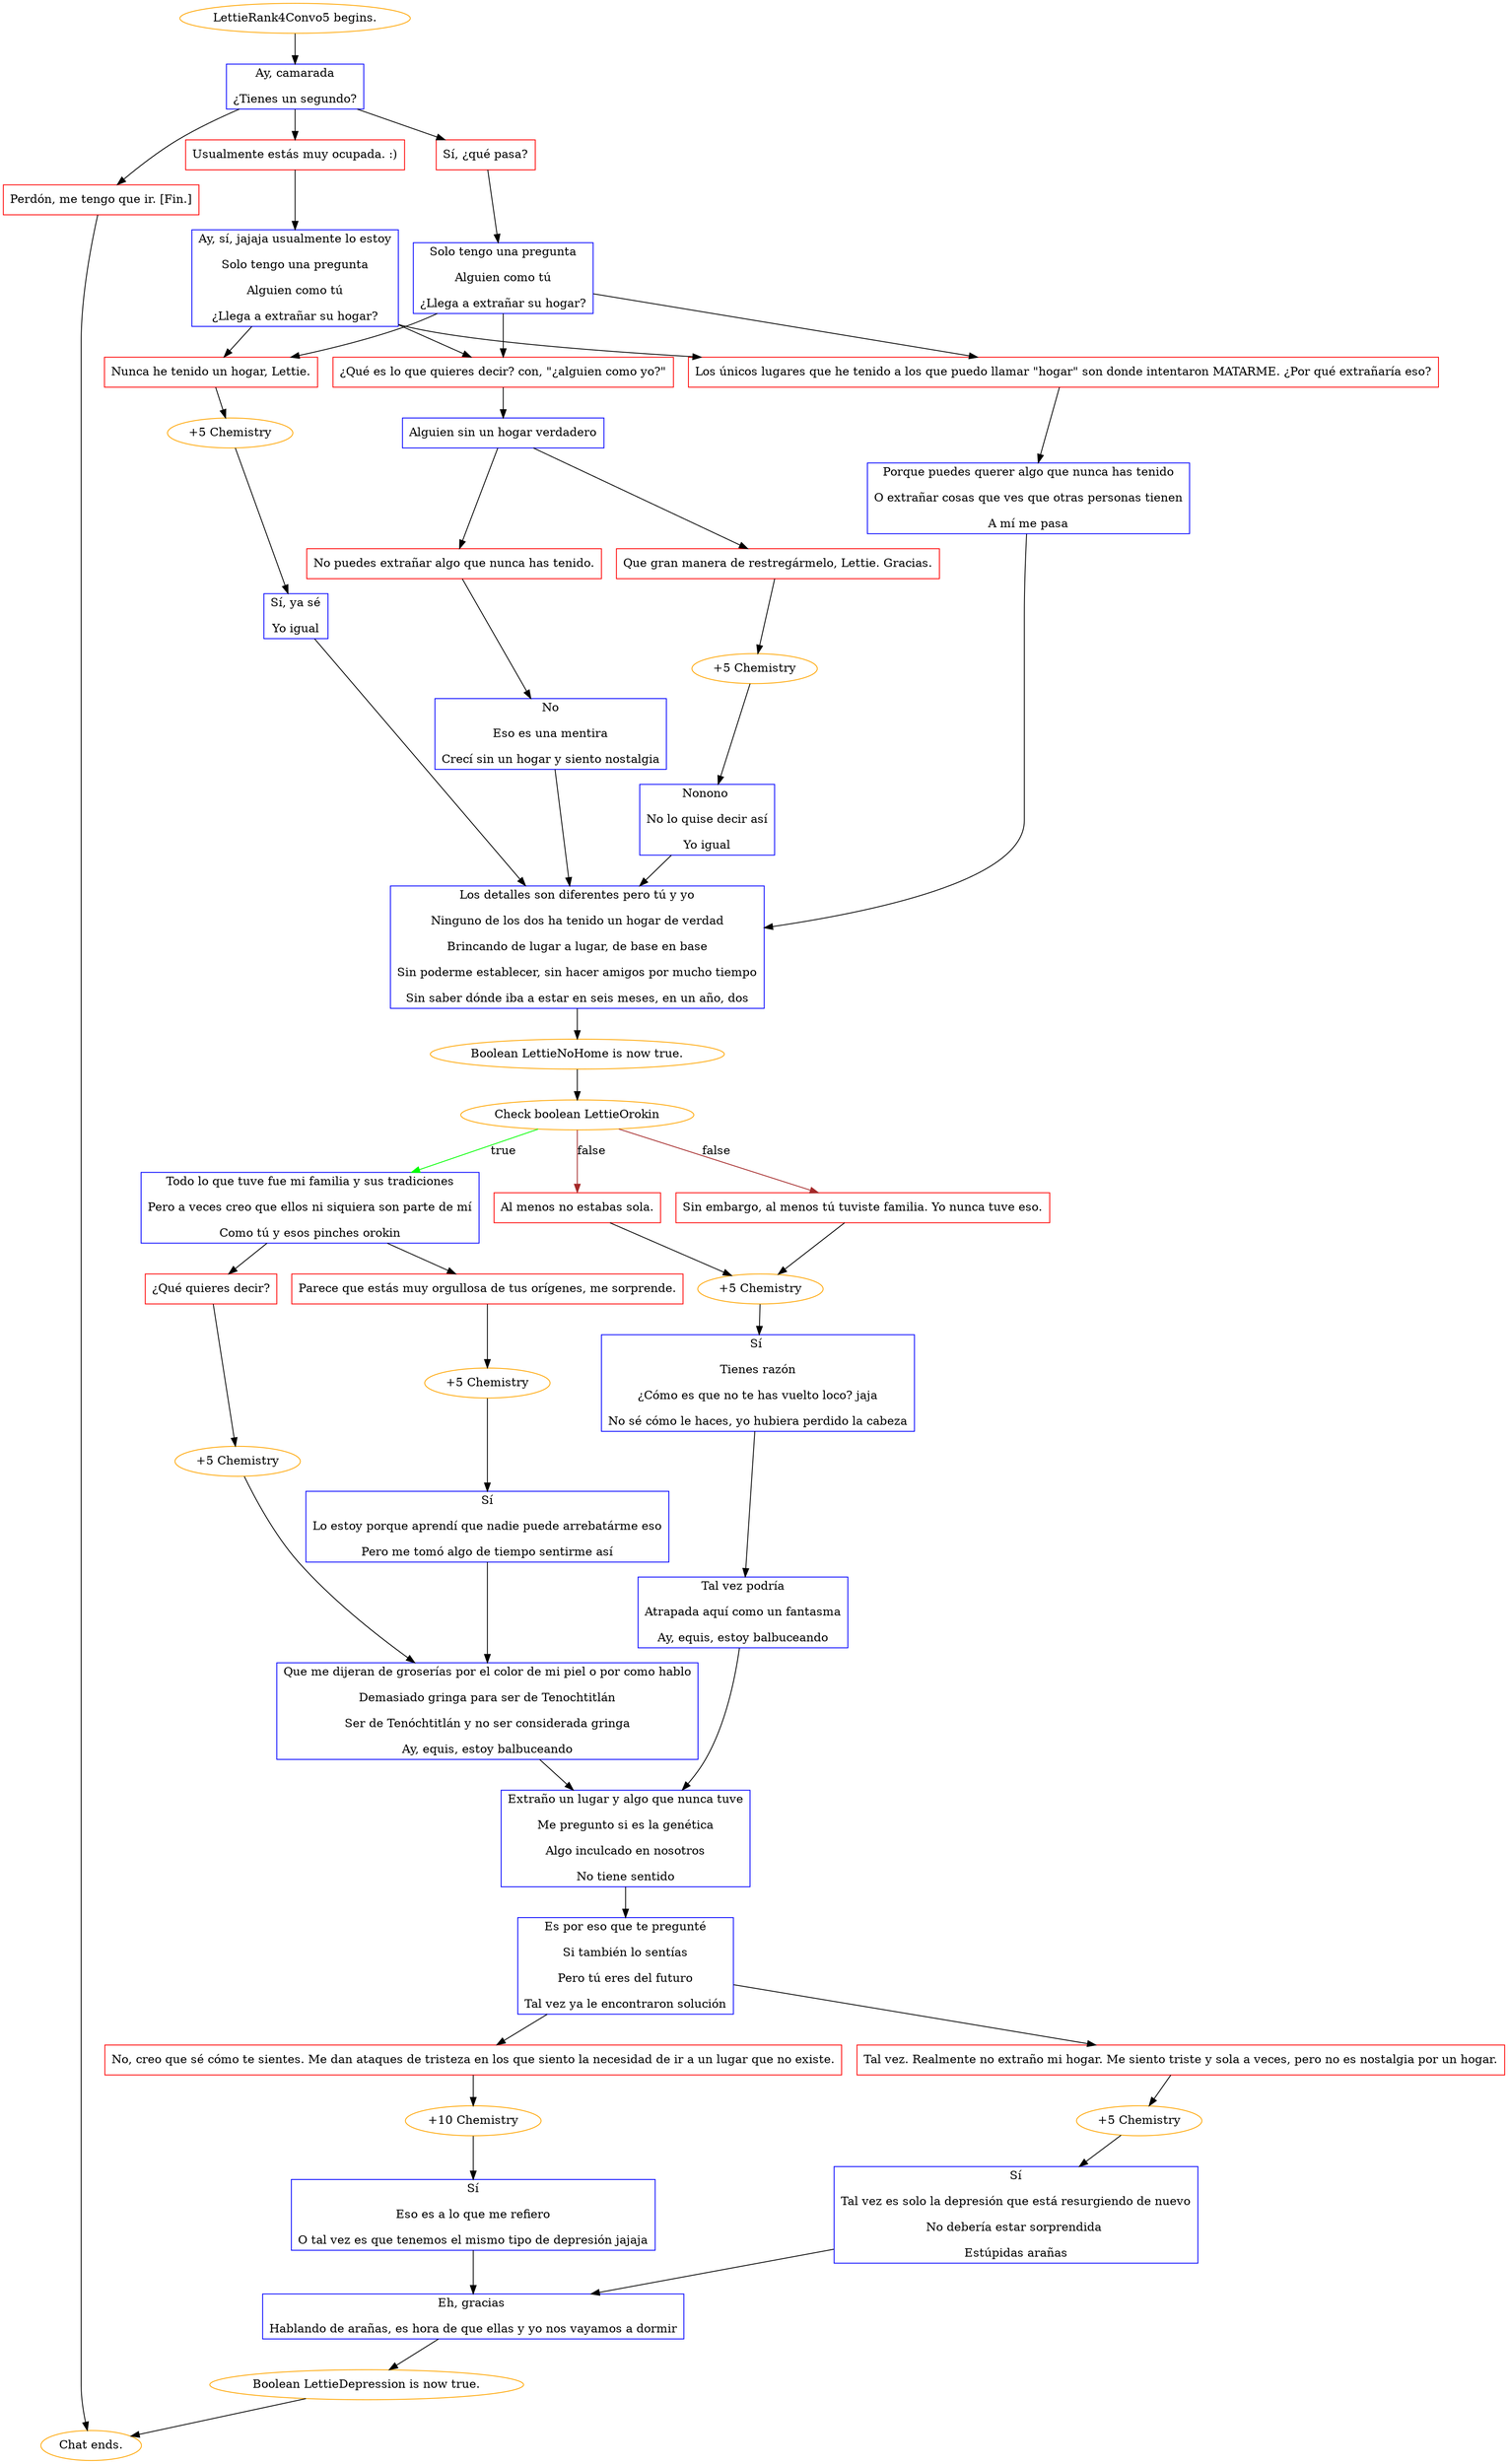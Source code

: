 digraph {
	"LettieRank4Convo5 begins." [color=orange];
		"LettieRank4Convo5 begins." -> j894351574;
	j894351574 [label="Ay, camarada
¿Tienes un segundo?",shape=box,color=blue];
		j894351574 -> j890519252;
		j894351574 -> j3995969406;
		j894351574 -> j487398901;
	j890519252 [label="Usualmente estás muy ocupada. :)",shape=box,color=red];
		j890519252 -> j2837195747;
	j3995969406 [label="Sí, ¿qué pasa?",shape=box,color=red];
		j3995969406 -> j3460987242;
	j487398901 [label="Perdón, me tengo que ir. [Fin.]",shape=box,color=red];
		j487398901 -> "Chat ends.";
	j2837195747 [label="Ay, sí, jajaja usualmente lo estoy
Solo tengo una pregunta
Alguien como tú
¿Llega a extrañar su hogar?",shape=box,color=blue];
		j2837195747 -> j1578290834;
		j2837195747 -> j966521470;
		j2837195747 -> j4236138544;
	j3460987242 [label="Solo tengo una pregunta
Alguien como tú
¿Llega a extrañar su hogar?",shape=box,color=blue];
		j3460987242 -> j1578290834;
		j3460987242 -> j966521470;
		j3460987242 -> j4236138544;
	"Chat ends." [color=orange];
	j1578290834 [label="Nunca he tenido un hogar, Lettie.",shape=box,color=red];
		j1578290834 -> j3251103205;
	j966521470 [label="¿Qué es lo que quieres decir? con, \"¿alguien como yo?\"",shape=box,color=red];
		j966521470 -> j70962980;
	j4236138544 [label="Los únicos lugares que he tenido a los que puedo llamar \"hogar\" son donde intentaron MATARME. ¿Por qué extrañaría eso?",shape=box,color=red];
		j4236138544 -> j2803794628;
	j3251103205 [label="+5 Chemistry",color=orange];
		j3251103205 -> j1177217453;
	j70962980 [label="Alguien sin un hogar verdadero",shape=box,color=blue];
		j70962980 -> j1045462448;
		j70962980 -> j292004577;
	j2803794628 [label="Porque puedes querer algo que nunca has tenido
O extrañar cosas que ves que otras personas tienen
A mí me pasa",shape=box,color=blue];
		j2803794628 -> j2587545055;
	j1177217453 [label="Sí, ya sé
Yo igual",shape=box,color=blue];
		j1177217453 -> j2587545055;
	j1045462448 [label="Que gran manera de restregármelo, Lettie. Gracias.",shape=box,color=red];
		j1045462448 -> j1162085899;
	j292004577 [label="No puedes extrañar algo que nunca has tenido.",shape=box,color=red];
		j292004577 -> j2362591734;
	j2587545055 [label="Los detalles son diferentes pero tú y yo
Ninguno de los dos ha tenido un hogar de verdad
Brincando de lugar a lugar, de base en base
Sin poderme establecer, sin hacer amigos por mucho tiempo
Sin saber dónde iba a estar en seis meses, en un año, dos",shape=box,color=blue];
		j2587545055 -> j3743883771;
	j1162085899 [label="+5 Chemistry",color=orange];
		j1162085899 -> j1738173362;
	j2362591734 [label="No
Eso es una mentira
Crecí sin un hogar y siento nostalgia",shape=box,color=blue];
		j2362591734 -> j2587545055;
	j3743883771 [label="Boolean LettieNoHome is now true.",color=orange];
		j3743883771 -> j3455817849;
	j1738173362 [label="Nonono 
No lo quise decir así
Yo igual",shape=box,color=blue];
		j1738173362 -> j2587545055;
	j3455817849 [label="Check boolean LettieOrokin",color=orange];
		j3455817849 -> j3371032988 [label=true,color=green];
		j3455817849 -> j1911401909 [label=false,color=brown];
		j3455817849 -> j2350852438 [label=false,color=brown];
	j3371032988 [label="Todo lo que tuve fue mi familia y sus tradiciones
Pero a veces creo que ellos ni siquiera son parte de mí
Como tú y esos pinches orokin",shape=box,color=blue];
		j3371032988 -> j4044070410;
		j3371032988 -> j235993298;
	j1911401909 [label="Sin embargo, al menos tú tuviste familia. Yo nunca tuve eso.",shape=box,color=red];
		j1911401909 -> j3989975698;
	j2350852438 [label="Al menos no estabas sola.",shape=box,color=red];
		j2350852438 -> j3989975698;
	j4044070410 [label="¿Qué quieres decir?",shape=box,color=red];
		j4044070410 -> j3008036164;
	j235993298 [label="Parece que estás muy orgullosa de tus orígenes, me sorprende.",shape=box,color=red];
		j235993298 -> j3985323739;
	j3989975698 [label="+5 Chemistry",color=orange];
		j3989975698 -> j2518333041;
	j3008036164 [label="+5 Chemistry",color=orange];
		j3008036164 -> j220472096;
	j3985323739 [label="+5 Chemistry",color=orange];
		j3985323739 -> j3536290753;
	j2518333041 [label="Sí 
Tienes razón
¿Cómo es que no te has vuelto loco? jaja
No sé cómo le haces, yo hubiera perdido la cabeza",shape=box,color=blue];
		j2518333041 -> j3104299209;
	j220472096 [label="Que me dijeran de groserías por el color de mi piel o por como hablo
Demasiado gringa para ser de Tenochtitlán
Ser de Tenóchtitlán y no ser considerada gringa
Ay, equis, estoy balbuceando",shape=box,color=blue];
		j220472096 -> j974295820;
	j3536290753 [label="Sí
Lo estoy porque aprendí que nadie puede arrebatárme eso
Pero me tomó algo de tiempo sentirme así",shape=box,color=blue];
		j3536290753 -> j220472096;
	j3104299209 [label="Tal vez podría
Atrapada aquí como un fantasma
Ay, equis, estoy balbuceando",shape=box,color=blue];
		j3104299209 -> j974295820;
	j974295820 [label="Extraño un lugar y algo que nunca tuve
Me pregunto si es la genética
Algo inculcado en nosotros
No tiene sentido",shape=box,color=blue];
		j974295820 -> j4027329502;
	j4027329502 [label="Es por eso que te pregunté
Si también lo sentías
Pero tú eres del futuro
Tal vez ya le encontraron solución",shape=box,color=blue];
		j4027329502 -> j2375727910;
		j4027329502 -> j3944396075;
	j2375727910 [label="No, creo que sé cómo te sientes. Me dan ataques de tristeza en los que siento la necesidad de ir a un lugar que no existe.",shape=box,color=red];
		j2375727910 -> j23627717;
	j3944396075 [label="Tal vez. Realmente no extraño mi hogar. Me siento triste y sola a veces, pero no es nostalgia por un hogar.",shape=box,color=red];
		j3944396075 -> j958157164;
	j23627717 [label="+10 Chemistry",color=orange];
		j23627717 -> j2041205486;
	j958157164 [label="+5 Chemistry",color=orange];
		j958157164 -> j121518809;
	j2041205486 [label="Sí
Eso es a lo que me refiero
O tal vez es que tenemos el mismo tipo de depresión jajaja",shape=box,color=blue];
		j2041205486 -> j3270905441;
	j121518809 [label="Sí
Tal vez es solo la depresión que está resurgiendo de nuevo
No debería estar sorprendida 
Estúpidas arañas",shape=box,color=blue];
		j121518809 -> j3270905441;
	j3270905441 [label="Eh, gracias 
Hablando de arañas, es hora de que ellas y yo nos vayamos a dormir",shape=box,color=blue];
		j3270905441 -> j1574806976;
	j1574806976 [label="Boolean LettieDepression is now true.",color=orange];
		j1574806976 -> "Chat ends.";
}